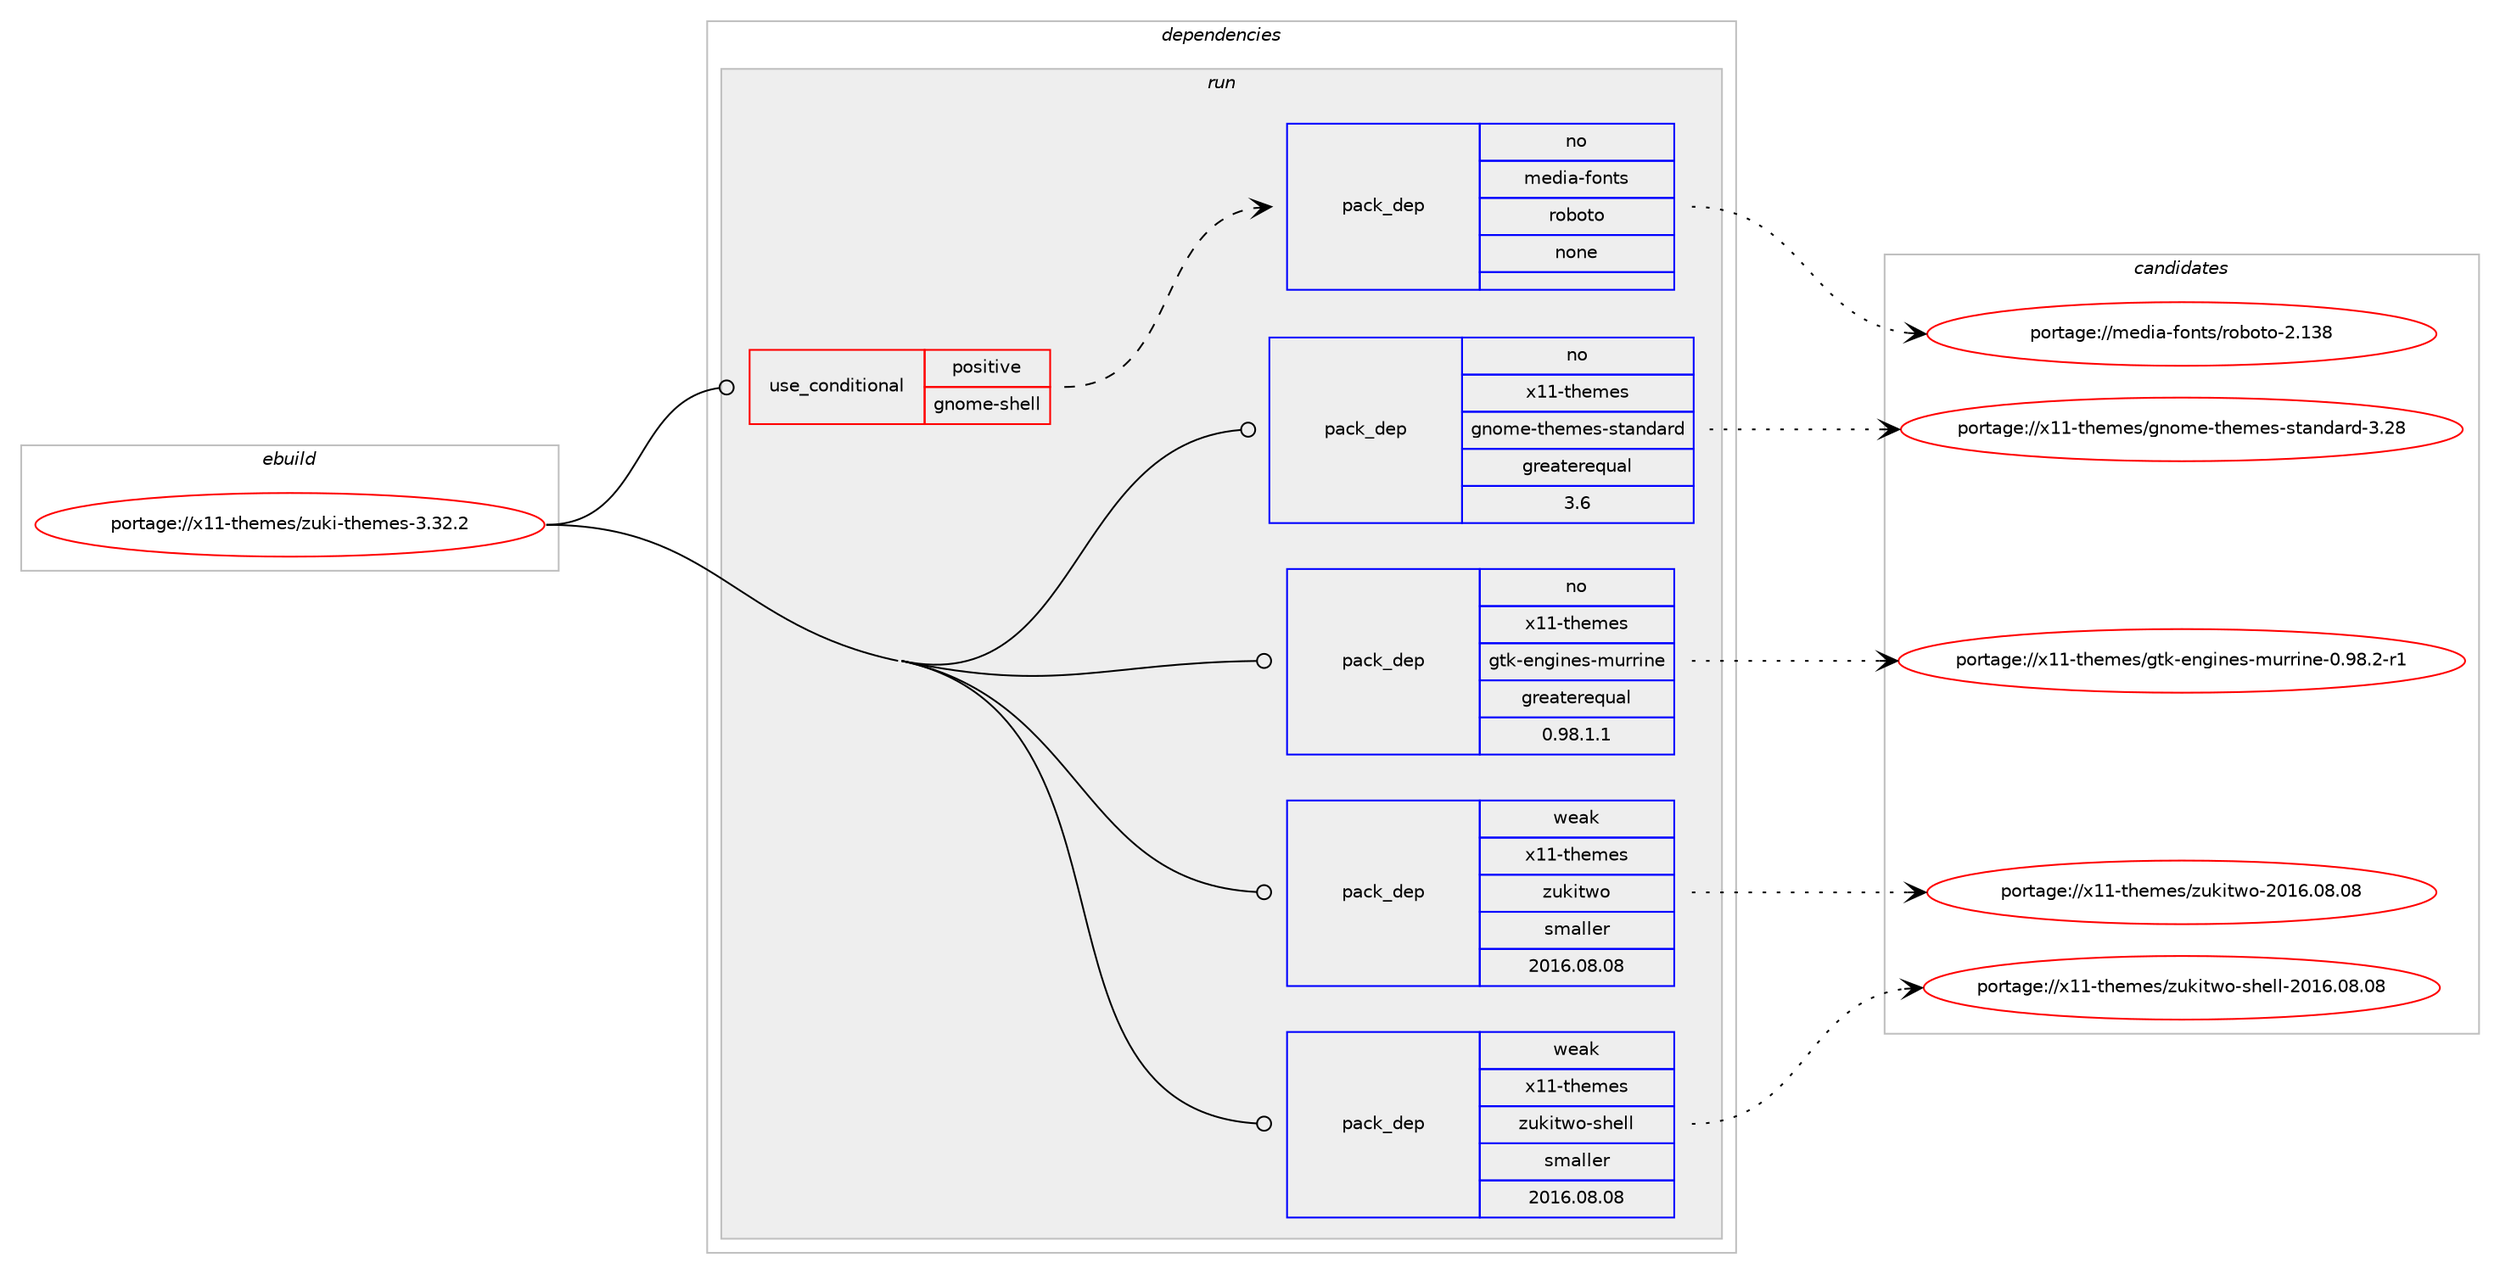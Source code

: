 digraph prolog {

# *************
# Graph options
# *************

newrank=true;
concentrate=true;
compound=true;
graph [rankdir=LR,fontname=Helvetica,fontsize=10,ranksep=1.5];#, ranksep=2.5, nodesep=0.2];
edge  [arrowhead=vee];
node  [fontname=Helvetica,fontsize=10];

# **********
# The ebuild
# **********

subgraph cluster_leftcol {
color=gray;
rank=same;
label=<<i>ebuild</i>>;
id [label="portage://x11-themes/zuki-themes-3.32.2", color=red, width=4, href="../x11-themes/zuki-themes-3.32.2.svg"];
}

# ****************
# The dependencies
# ****************

subgraph cluster_midcol {
color=gray;
label=<<i>dependencies</i>>;
subgraph cluster_compile {
fillcolor="#eeeeee";
style=filled;
label=<<i>compile</i>>;
}
subgraph cluster_compileandrun {
fillcolor="#eeeeee";
style=filled;
label=<<i>compile and run</i>>;
}
subgraph cluster_run {
fillcolor="#eeeeee";
style=filled;
label=<<i>run</i>>;
subgraph cond946 {
dependency5752 [label=<<TABLE BORDER="0" CELLBORDER="1" CELLSPACING="0" CELLPADDING="4"><TR><TD ROWSPAN="3" CELLPADDING="10">use_conditional</TD></TR><TR><TD>positive</TD></TR><TR><TD>gnome-shell</TD></TR></TABLE>>, shape=none, color=red];
subgraph pack4744 {
dependency5753 [label=<<TABLE BORDER="0" CELLBORDER="1" CELLSPACING="0" CELLPADDING="4" WIDTH="220"><TR><TD ROWSPAN="6" CELLPADDING="30">pack_dep</TD></TR><TR><TD WIDTH="110">no</TD></TR><TR><TD>media-fonts</TD></TR><TR><TD>roboto</TD></TR><TR><TD>none</TD></TR><TR><TD></TD></TR></TABLE>>, shape=none, color=blue];
}
dependency5752:e -> dependency5753:w [weight=20,style="dashed",arrowhead="vee"];
}
id:e -> dependency5752:w [weight=20,style="solid",arrowhead="odot"];
subgraph pack4745 {
dependency5754 [label=<<TABLE BORDER="0" CELLBORDER="1" CELLSPACING="0" CELLPADDING="4" WIDTH="220"><TR><TD ROWSPAN="6" CELLPADDING="30">pack_dep</TD></TR><TR><TD WIDTH="110">no</TD></TR><TR><TD>x11-themes</TD></TR><TR><TD>gnome-themes-standard</TD></TR><TR><TD>greaterequal</TD></TR><TR><TD>3.6</TD></TR></TABLE>>, shape=none, color=blue];
}
id:e -> dependency5754:w [weight=20,style="solid",arrowhead="odot"];
subgraph pack4746 {
dependency5755 [label=<<TABLE BORDER="0" CELLBORDER="1" CELLSPACING="0" CELLPADDING="4" WIDTH="220"><TR><TD ROWSPAN="6" CELLPADDING="30">pack_dep</TD></TR><TR><TD WIDTH="110">no</TD></TR><TR><TD>x11-themes</TD></TR><TR><TD>gtk-engines-murrine</TD></TR><TR><TD>greaterequal</TD></TR><TR><TD>0.98.1.1</TD></TR></TABLE>>, shape=none, color=blue];
}
id:e -> dependency5755:w [weight=20,style="solid",arrowhead="odot"];
subgraph pack4747 {
dependency5756 [label=<<TABLE BORDER="0" CELLBORDER="1" CELLSPACING="0" CELLPADDING="4" WIDTH="220"><TR><TD ROWSPAN="6" CELLPADDING="30">pack_dep</TD></TR><TR><TD WIDTH="110">weak</TD></TR><TR><TD>x11-themes</TD></TR><TR><TD>zukitwo</TD></TR><TR><TD>smaller</TD></TR><TR><TD>2016.08.08</TD></TR></TABLE>>, shape=none, color=blue];
}
id:e -> dependency5756:w [weight=20,style="solid",arrowhead="odot"];
subgraph pack4748 {
dependency5757 [label=<<TABLE BORDER="0" CELLBORDER="1" CELLSPACING="0" CELLPADDING="4" WIDTH="220"><TR><TD ROWSPAN="6" CELLPADDING="30">pack_dep</TD></TR><TR><TD WIDTH="110">weak</TD></TR><TR><TD>x11-themes</TD></TR><TR><TD>zukitwo-shell</TD></TR><TR><TD>smaller</TD></TR><TR><TD>2016.08.08</TD></TR></TABLE>>, shape=none, color=blue];
}
id:e -> dependency5757:w [weight=20,style="solid",arrowhead="odot"];
}
}

# **************
# The candidates
# **************

subgraph cluster_choices {
rank=same;
color=gray;
label=<<i>candidates</i>>;

subgraph choice4744 {
color=black;
nodesep=1;
choice10910110010597451021111101161154711411198111116111455046495156 [label="portage://media-fonts/roboto-2.138", color=red, width=4,href="../media-fonts/roboto-2.138.svg"];
dependency5753:e -> choice10910110010597451021111101161154711411198111116111455046495156:w [style=dotted,weight="100"];
}
subgraph choice4745 {
color=black;
nodesep=1;
choice12049494511610410110910111547103110111109101451161041011091011154511511697110100971141004551465056 [label="portage://x11-themes/gnome-themes-standard-3.28", color=red, width=4,href="../x11-themes/gnome-themes-standard-3.28.svg"];
dependency5754:e -> choice12049494511610410110910111547103110111109101451161041011091011154511511697110100971141004551465056:w [style=dotted,weight="100"];
}
subgraph choice4746 {
color=black;
nodesep=1;
choice120494945116104101109101115471031161074510111010310511010111545109117114114105110101454846575646504511449 [label="portage://x11-themes/gtk-engines-murrine-0.98.2-r1", color=red, width=4,href="../x11-themes/gtk-engines-murrine-0.98.2-r1.svg"];
dependency5755:e -> choice120494945116104101109101115471031161074510111010310511010111545109117114114105110101454846575646504511449:w [style=dotted,weight="100"];
}
subgraph choice4747 {
color=black;
nodesep=1;
choice120494945116104101109101115471221171071051161191114550484954464856464856 [label="portage://x11-themes/zukitwo-2016.08.08", color=red, width=4,href="../x11-themes/zukitwo-2016.08.08.svg"];
dependency5756:e -> choice120494945116104101109101115471221171071051161191114550484954464856464856:w [style=dotted,weight="100"];
}
subgraph choice4748 {
color=black;
nodesep=1;
choice12049494511610410110910111547122117107105116119111451151041011081084550484954464856464856 [label="portage://x11-themes/zukitwo-shell-2016.08.08", color=red, width=4,href="../x11-themes/zukitwo-shell-2016.08.08.svg"];
dependency5757:e -> choice12049494511610410110910111547122117107105116119111451151041011081084550484954464856464856:w [style=dotted,weight="100"];
}
}

}
